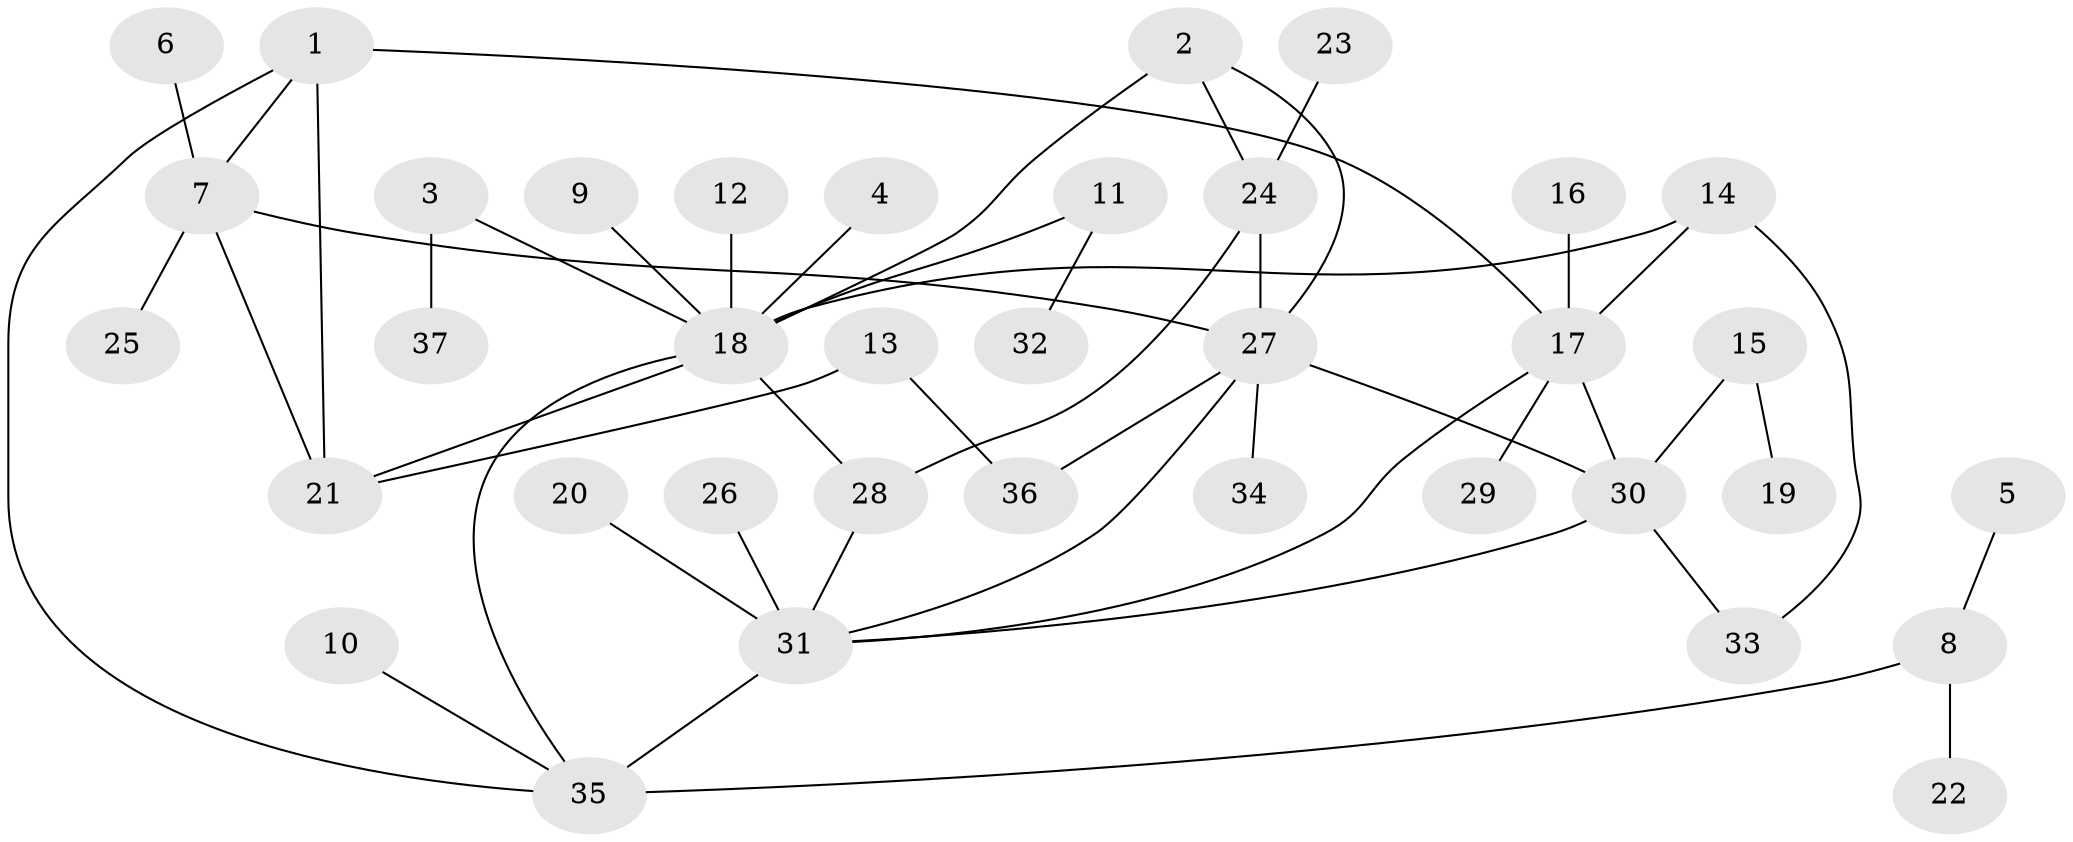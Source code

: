 // original degree distribution, {3: 0.04054054054054054, 4: 0.06756756756756757, 13: 0.013513513513513514, 2: 0.21621621621621623, 9: 0.02702702702702703, 7: 0.04054054054054054, 8: 0.013513513513513514, 6: 0.02702702702702703, 1: 0.5405405405405406, 5: 0.013513513513513514}
// Generated by graph-tools (version 1.1) at 2025/02/03/09/25 03:02:33]
// undirected, 37 vertices, 49 edges
graph export_dot {
graph [start="1"]
  node [color=gray90,style=filled];
  1;
  2;
  3;
  4;
  5;
  6;
  7;
  8;
  9;
  10;
  11;
  12;
  13;
  14;
  15;
  16;
  17;
  18;
  19;
  20;
  21;
  22;
  23;
  24;
  25;
  26;
  27;
  28;
  29;
  30;
  31;
  32;
  33;
  34;
  35;
  36;
  37;
  1 -- 7 [weight=1.0];
  1 -- 17 [weight=1.0];
  1 -- 21 [weight=1.0];
  1 -- 35 [weight=1.0];
  2 -- 18 [weight=1.0];
  2 -- 24 [weight=1.0];
  2 -- 27 [weight=1.0];
  3 -- 18 [weight=1.0];
  3 -- 37 [weight=1.0];
  4 -- 18 [weight=1.0];
  5 -- 8 [weight=1.0];
  6 -- 7 [weight=1.0];
  7 -- 21 [weight=1.0];
  7 -- 25 [weight=1.0];
  7 -- 27 [weight=1.0];
  8 -- 22 [weight=1.0];
  8 -- 35 [weight=1.0];
  9 -- 18 [weight=1.0];
  10 -- 35 [weight=1.0];
  11 -- 18 [weight=1.0];
  11 -- 32 [weight=1.0];
  12 -- 18 [weight=1.0];
  13 -- 21 [weight=1.0];
  13 -- 36 [weight=1.0];
  14 -- 17 [weight=1.0];
  14 -- 18 [weight=2.0];
  14 -- 33 [weight=1.0];
  15 -- 19 [weight=1.0];
  15 -- 30 [weight=1.0];
  16 -- 17 [weight=1.0];
  17 -- 29 [weight=1.0];
  17 -- 30 [weight=2.0];
  17 -- 31 [weight=1.0];
  18 -- 21 [weight=1.0];
  18 -- 28 [weight=1.0];
  18 -- 35 [weight=1.0];
  20 -- 31 [weight=1.0];
  23 -- 24 [weight=1.0];
  24 -- 27 [weight=1.0];
  24 -- 28 [weight=1.0];
  26 -- 31 [weight=1.0];
  27 -- 30 [weight=1.0];
  27 -- 31 [weight=1.0];
  27 -- 34 [weight=1.0];
  27 -- 36 [weight=1.0];
  28 -- 31 [weight=1.0];
  30 -- 31 [weight=1.0];
  30 -- 33 [weight=1.0];
  31 -- 35 [weight=2.0];
}
